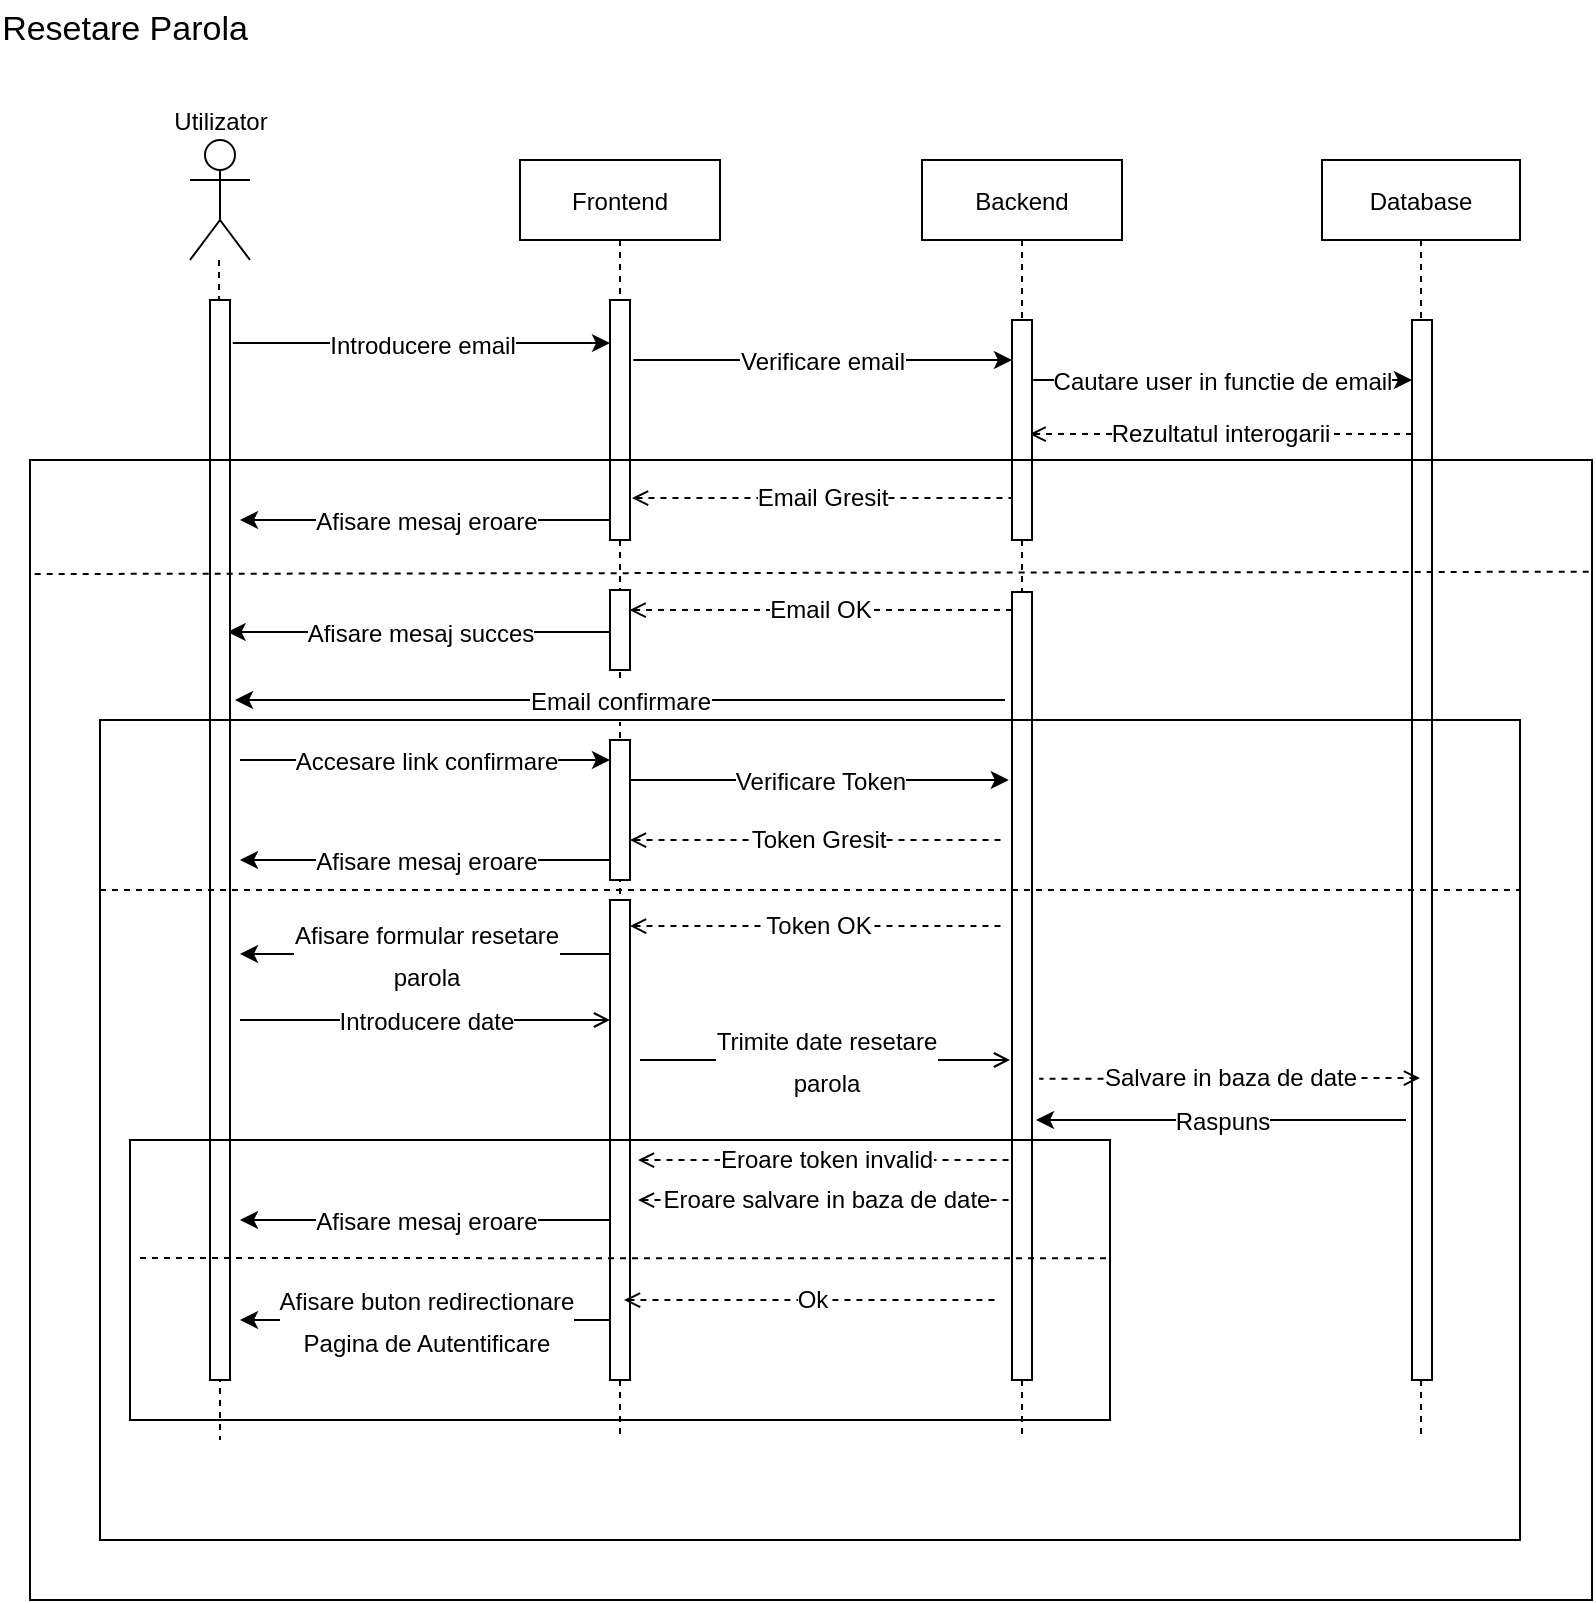 <mxfile version="20.8.3" type="device"><diagram id="kgpKYQtTHZ0yAKxKKP6v" name="Page-1"><mxGraphModel dx="1500" dy="830" grid="1" gridSize="10" guides="1" tooltips="1" connect="1" arrows="1" fold="1" page="1" pageScale="1" pageWidth="850" pageHeight="1100" math="0" shadow="0"><root><mxCell id="0"/><mxCell id="1" parent="0"/><mxCell id="3nuBFxr9cyL0pnOWT2aG-1" value="Frontend" style="shape=umlLifeline;perimeter=lifelinePerimeter;container=1;collapsible=0;recursiveResize=0;rounded=0;shadow=0;strokeWidth=1;" parent="1" vertex="1"><mxGeometry x="280" y="80" width="100" height="640" as="geometry"/></mxCell><mxCell id="3nuBFxr9cyL0pnOWT2aG-2" value="" style="points=[];perimeter=orthogonalPerimeter;rounded=0;shadow=0;strokeWidth=1;" parent="3nuBFxr9cyL0pnOWT2aG-1" vertex="1"><mxGeometry x="45" y="70" width="10" height="120" as="geometry"/></mxCell><mxCell id="Pljv256Py7G8XOiGxoVD-26" value="" style="points=[];perimeter=orthogonalPerimeter;rounded=0;shadow=0;strokeWidth=1;" parent="3nuBFxr9cyL0pnOWT2aG-1" vertex="1"><mxGeometry x="45" y="215" width="10" height="40" as="geometry"/></mxCell><mxCell id="Pljv256Py7G8XOiGxoVD-27" value="&lt;span style=&quot;font-size: 12px;&quot;&gt;Verificare Token&lt;/span&gt;" style="endArrow=classic;html=1;rounded=0;fontSize=17;exitX=1.06;exitY=0.146;exitDx=0;exitDy=0;exitPerimeter=0;" parent="3nuBFxr9cyL0pnOWT2aG-1" edge="1"><mxGeometry width="50" height="50" relative="1" as="geometry"><mxPoint x="55.0" y="310" as="sourcePoint"/><mxPoint x="244.4" y="310" as="targetPoint"/></mxGeometry></mxCell><mxCell id="Pljv256Py7G8XOiGxoVD-17" value="Email OK" style="endArrow=none;dashed=1;html=1;rounded=0;fontSize=12;entryX=0.1;entryY=0.321;entryDx=0;entryDy=0;entryPerimeter=0;startArrow=open;startFill=0;exitX=0.98;exitY=0.323;exitDx=0;exitDy=0;exitPerimeter=0;" parent="3nuBFxr9cyL0pnOWT2aG-1" edge="1"><mxGeometry width="50" height="50" relative="1" as="geometry"><mxPoint x="54.8" y="225.01" as="sourcePoint"/><mxPoint x="246" y="225" as="targetPoint"/></mxGeometry></mxCell><mxCell id="Pljv256Py7G8XOiGxoVD-19" value="&lt;span style=&quot;font-size: 12px;&quot;&gt;Afisare mesaj succes&lt;/span&gt;" style="endArrow=classic;html=1;rounded=0;fontSize=17;entryX=1.06;entryY=0.382;entryDx=0;entryDy=0;entryPerimeter=0;exitX=0.18;exitY=0.382;exitDx=0;exitDy=0;exitPerimeter=0;" parent="3nuBFxr9cyL0pnOWT2aG-1" edge="1"><mxGeometry width="50" height="50" relative="1" as="geometry"><mxPoint x="45.0" y="236.0" as="sourcePoint"/><mxPoint x="-146.2" y="236.0" as="targetPoint"/></mxGeometry></mxCell><mxCell id="Pljv256Py7G8XOiGxoVD-31" value="" style="points=[];perimeter=orthogonalPerimeter;rounded=0;shadow=0;strokeWidth=1;" parent="3nuBFxr9cyL0pnOWT2aG-1" vertex="1"><mxGeometry x="45" y="290" width="10" height="70" as="geometry"/></mxCell><mxCell id="Pljv256Py7G8XOiGxoVD-38" value="&lt;font style=&quot;font-size: 12px;&quot;&gt;Afisare mesaj eroare&lt;/font&gt;" style="endArrow=classic;html=1;rounded=0;fontSize=17;" parent="3nuBFxr9cyL0pnOWT2aG-1" edge="1"><mxGeometry width="50" height="50" relative="1" as="geometry"><mxPoint x="45" y="350" as="sourcePoint"/><mxPoint x="-140" y="350" as="targetPoint"/></mxGeometry></mxCell><mxCell id="Pljv256Py7G8XOiGxoVD-39" value="" style="points=[];perimeter=orthogonalPerimeter;rounded=0;shadow=0;strokeWidth=1;" parent="3nuBFxr9cyL0pnOWT2aG-1" vertex="1"><mxGeometry x="45" y="370" width="10" height="240" as="geometry"/></mxCell><mxCell id="Pljv256Py7G8XOiGxoVD-40" value="Token OK" style="endArrow=none;dashed=1;html=1;rounded=0;fontSize=12;startArrow=open;startFill=0;exitX=0.5;exitY=0.556;exitDx=0;exitDy=0;exitPerimeter=0;" parent="3nuBFxr9cyL0pnOWT2aG-1" edge="1"><mxGeometry x="0.005" width="50" height="50" relative="1" as="geometry"><mxPoint x="55" y="383.04" as="sourcePoint"/><mxPoint x="242" y="383" as="targetPoint"/><mxPoint as="offset"/></mxGeometry></mxCell><mxCell id="Pljv256Py7G8XOiGxoVD-41" value="&lt;font style=&quot;font-size: 12px;&quot;&gt;Afisare formular resetare&lt;br&gt;parola&lt;br&gt;&lt;/font&gt;" style="endArrow=classic;html=1;rounded=0;fontSize=17;" parent="3nuBFxr9cyL0pnOWT2aG-1" edge="1"><mxGeometry width="50" height="50" relative="1" as="geometry"><mxPoint x="45" y="397" as="sourcePoint"/><mxPoint x="-140" y="397" as="targetPoint"/></mxGeometry></mxCell><mxCell id="Pljv256Py7G8XOiGxoVD-42" value="&lt;font style=&quot;font-size: 12px;&quot;&gt;Introducere date&lt;br&gt;&lt;/font&gt;" style="endArrow=none;html=1;rounded=0;fontSize=17;startArrow=open;startFill=0;endFill=0;" parent="3nuBFxr9cyL0pnOWT2aG-1" edge="1"><mxGeometry width="50" height="50" relative="1" as="geometry"><mxPoint x="45" y="430" as="sourcePoint"/><mxPoint x="-140" y="430" as="targetPoint"/></mxGeometry></mxCell><mxCell id="Pljv256Py7G8XOiGxoVD-48" value="&lt;font style=&quot;font-size: 12px;&quot;&gt;Afisare mesaj eroare&lt;/font&gt;" style="endArrow=classic;html=1;rounded=0;fontSize=17;" parent="3nuBFxr9cyL0pnOWT2aG-1" edge="1"><mxGeometry width="50" height="50" relative="1" as="geometry"><mxPoint x="45" y="530" as="sourcePoint"/><mxPoint x="-140" y="530" as="targetPoint"/></mxGeometry></mxCell><mxCell id="Pljv256Py7G8XOiGxoVD-49" value="&lt;font style=&quot;font-size: 12px;&quot;&gt;Afisare buton redirectionare&lt;br&gt;Pagina de Autentificare&lt;br&gt;&lt;/font&gt;" style="endArrow=classic;html=1;rounded=0;fontSize=17;" parent="3nuBFxr9cyL0pnOWT2aG-1" edge="1"><mxGeometry width="50" height="50" relative="1" as="geometry"><mxPoint x="45" y="580" as="sourcePoint"/><mxPoint x="-140" y="580" as="targetPoint"/></mxGeometry></mxCell><mxCell id="Pljv256Py7G8XOiGxoVD-29" value="&lt;font style=&quot;font-size: 12px;&quot;&gt;Afisare mesaj eroare&lt;/font&gt;" style="endArrow=classic;html=1;rounded=0;fontSize=17;" parent="3nuBFxr9cyL0pnOWT2aG-1" edge="1"><mxGeometry width="50" height="50" relative="1" as="geometry"><mxPoint x="45" y="180" as="sourcePoint"/><mxPoint x="-140" y="180" as="targetPoint"/></mxGeometry></mxCell><mxCell id="Pljv256Py7G8XOiGxoVD-37" value="Token Gresit" style="endArrow=none;dashed=1;html=1;rounded=0;fontSize=12;startArrow=open;startFill=0;exitX=0.5;exitY=0.556;exitDx=0;exitDy=0;exitPerimeter=0;" parent="3nuBFxr9cyL0pnOWT2aG-1" edge="1"><mxGeometry x="0.005" width="50" height="50" relative="1" as="geometry"><mxPoint x="55" y="340.04" as="sourcePoint"/><mxPoint x="242" y="340" as="targetPoint"/><mxPoint as="offset"/></mxGeometry></mxCell><mxCell id="3nuBFxr9cyL0pnOWT2aG-5" value="Database" style="shape=umlLifeline;perimeter=lifelinePerimeter;container=1;collapsible=0;recursiveResize=0;rounded=0;shadow=0;strokeWidth=1;" parent="1" vertex="1"><mxGeometry x="681" y="80" width="99" height="640" as="geometry"/></mxCell><mxCell id="Pljv256Py7G8XOiGxoVD-16" value="&lt;span style=&quot;font-size: 12px;&quot;&gt;Cautare user in functie de email&lt;/span&gt;" style="endArrow=classic;html=1;rounded=0;fontSize=17;exitX=1.06;exitY=0.146;exitDx=0;exitDy=0;exitPerimeter=0;" parent="3nuBFxr9cyL0pnOWT2aG-5" edge="1"><mxGeometry width="50" height="50" relative="1" as="geometry"><mxPoint x="-144.4" y="110" as="sourcePoint"/><mxPoint x="45" y="110" as="targetPoint"/></mxGeometry></mxCell><mxCell id="Pljv256Py7G8XOiGxoVD-30" value="" style="points=[];perimeter=orthogonalPerimeter;rounded=0;shadow=0;strokeWidth=1;" parent="3nuBFxr9cyL0pnOWT2aG-5" vertex="1"><mxGeometry x="45" y="80" width="10" height="530" as="geometry"/></mxCell><mxCell id="m_gFjtIsL9e4bjR7kdY--5" value="Rezultatul interogarii" style="endArrow=none;dashed=1;html=1;rounded=0;fontSize=12;entryX=0.1;entryY=0.321;entryDx=0;entryDy=0;entryPerimeter=0;startArrow=open;startFill=0;exitX=0.98;exitY=0.323;exitDx=0;exitDy=0;exitPerimeter=0;" edge="1" parent="3nuBFxr9cyL0pnOWT2aG-5"><mxGeometry width="50" height="50" relative="1" as="geometry"><mxPoint x="-146.2" y="137.01" as="sourcePoint"/><mxPoint x="45" y="137" as="targetPoint"/></mxGeometry></mxCell><mxCell id="Pljv256Py7G8XOiGxoVD-8" value="" style="endArrow=none;dashed=1;html=1;rounded=0;" parent="1" edge="1"><mxGeometry width="50" height="50" relative="1" as="geometry"><mxPoint x="129.5" y="130" as="sourcePoint"/><mxPoint x="130" y="720" as="targetPoint"/></mxGeometry></mxCell><mxCell id="Pljv256Py7G8XOiGxoVD-2" value="" style="points=[];perimeter=orthogonalPerimeter;rounded=0;shadow=0;strokeWidth=1;" parent="1" vertex="1"><mxGeometry x="125" y="150" width="10" height="540" as="geometry"/></mxCell><mxCell id="Pljv256Py7G8XOiGxoVD-3" value="Utilizator" style="shape=umlActor;verticalLabelPosition=top;verticalAlign=bottom;html=1;outlineConnect=0;labelPosition=center;align=center;" parent="1" vertex="1"><mxGeometry x="115" y="70" width="30" height="60" as="geometry"/></mxCell><mxCell id="Pljv256Py7G8XOiGxoVD-11" value="Resetare Parola" style="text;html=1;strokeColor=none;fillColor=none;align=center;verticalAlign=middle;whiteSpace=wrap;rounded=0;fontSize=17;" parent="1" vertex="1"><mxGeometry x="20" width="125" height="30" as="geometry"/></mxCell><mxCell id="Pljv256Py7G8XOiGxoVD-12" value="&lt;font style=&quot;font-size: 12px;&quot;&gt;Introducere email&lt;/font&gt;" style="endArrow=classic;html=1;rounded=0;fontSize=17;exitX=1.14;exitY=0.064;exitDx=0;exitDy=0;exitPerimeter=0;" parent="1" edge="1"><mxGeometry width="50" height="50" relative="1" as="geometry"><mxPoint x="136.4" y="171.56" as="sourcePoint"/><mxPoint x="325" y="171.56" as="targetPoint"/></mxGeometry></mxCell><mxCell id="Pljv256Py7G8XOiGxoVD-24" value="&lt;span style=&quot;font-size: 12px;&quot;&gt;Email confirmare&lt;/span&gt;" style="endArrow=classic;html=1;rounded=0;fontSize=17;" parent="1" edge="1"><mxGeometry x="-0.001" width="50" height="50" relative="1" as="geometry"><mxPoint x="522.5" y="350" as="sourcePoint"/><mxPoint x="137.5" y="350" as="targetPoint"/><mxPoint as="offset"/></mxGeometry></mxCell><mxCell id="Pljv256Py7G8XOiGxoVD-28" value="Email Gresit" style="endArrow=none;dashed=1;html=1;rounded=0;fontSize=12;entryX=0.1;entryY=0.321;entryDx=0;entryDy=0;entryPerimeter=0;startArrow=open;startFill=0;exitX=0.98;exitY=0.323;exitDx=0;exitDy=0;exitPerimeter=0;" parent="1" edge="1"><mxGeometry width="50" height="50" relative="1" as="geometry"><mxPoint x="336.0" y="249.01" as="sourcePoint"/><mxPoint x="527.2" y="249" as="targetPoint"/></mxGeometry></mxCell><mxCell id="Pljv256Py7G8XOiGxoVD-43" value="&lt;font style=&quot;font-size: 12px;&quot;&gt;Trimite date resetare&lt;br&gt;parola&lt;br&gt;&lt;/font&gt;" style="endArrow=none;html=1;rounded=0;fontSize=17;startArrow=open;startFill=0;endFill=0;" parent="1" edge="1"><mxGeometry width="50" height="50" relative="1" as="geometry"><mxPoint x="525" y="530" as="sourcePoint"/><mxPoint x="340" y="530" as="targetPoint"/></mxGeometry></mxCell><mxCell id="Pljv256Py7G8XOiGxoVD-47" value="Ok" style="endArrow=none;dashed=1;html=1;rounded=0;fontSize=12;startArrow=open;startFill=0;exitX=0.5;exitY=0.556;exitDx=0;exitDy=0;exitPerimeter=0;" parent="1" edge="1"><mxGeometry x="0.005" width="50" height="50" relative="1" as="geometry"><mxPoint x="332" y="650.04" as="sourcePoint"/><mxPoint x="519" y="650" as="targetPoint"/><mxPoint as="offset"/></mxGeometry></mxCell><mxCell id="m_gFjtIsL9e4bjR7kdY--1" value="Backend" style="shape=umlLifeline;perimeter=lifelinePerimeter;container=1;collapsible=0;recursiveResize=0;rounded=0;shadow=0;strokeWidth=1;" vertex="1" parent="1"><mxGeometry x="481" y="80" width="100" height="640" as="geometry"/></mxCell><mxCell id="m_gFjtIsL9e4bjR7kdY--2" value="" style="points=[];perimeter=orthogonalPerimeter;rounded=0;shadow=0;strokeWidth=1;" vertex="1" parent="m_gFjtIsL9e4bjR7kdY--1"><mxGeometry x="45" y="80" width="10" height="110" as="geometry"/></mxCell><mxCell id="m_gFjtIsL9e4bjR7kdY--3" value="&lt;span style=&quot;font-size: 12px;&quot;&gt;Verificare email&lt;/span&gt;" style="endArrow=classic;html=1;rounded=0;fontSize=17;exitX=1.06;exitY=0.146;exitDx=0;exitDy=0;exitPerimeter=0;" edge="1" parent="m_gFjtIsL9e4bjR7kdY--1"><mxGeometry width="50" height="50" relative="1" as="geometry"><mxPoint x="-144.4" y="100" as="sourcePoint"/><mxPoint x="45" y="100" as="targetPoint"/></mxGeometry></mxCell><mxCell id="m_gFjtIsL9e4bjR7kdY--4" value="" style="points=[];perimeter=orthogonalPerimeter;rounded=0;shadow=0;strokeWidth=1;" vertex="1" parent="m_gFjtIsL9e4bjR7kdY--1"><mxGeometry x="45" y="216" width="10" height="394" as="geometry"/></mxCell><mxCell id="m_gFjtIsL9e4bjR7kdY--8" value="Eroare salvare in baza de date" style="endArrow=none;dashed=1;html=1;rounded=0;fontSize=12;startArrow=open;startFill=0;exitX=0.5;exitY=0.556;exitDx=0;exitDy=0;exitPerimeter=0;" edge="1" parent="m_gFjtIsL9e4bjR7kdY--1"><mxGeometry x="0.005" width="50" height="50" relative="1" as="geometry"><mxPoint x="-142" y="520.04" as="sourcePoint"/><mxPoint x="45" y="520" as="targetPoint"/><mxPoint as="offset"/></mxGeometry></mxCell><mxCell id="Pljv256Py7G8XOiGxoVD-46" value="Eroare token invalid" style="endArrow=none;dashed=1;html=1;rounded=0;fontSize=12;startArrow=open;startFill=0;exitX=0.5;exitY=0.556;exitDx=0;exitDy=0;exitPerimeter=0;" parent="m_gFjtIsL9e4bjR7kdY--1" edge="1"><mxGeometry x="0.005" width="50" height="50" relative="1" as="geometry"><mxPoint x="-142" y="500.04" as="sourcePoint"/><mxPoint x="45" y="500" as="targetPoint"/><mxPoint as="offset"/></mxGeometry></mxCell><mxCell id="Pljv256Py7G8XOiGxoVD-25" value="&lt;font style=&quot;font-size: 12px;&quot;&gt;Accesare link confirmare&lt;/font&gt;" style="endArrow=classic;html=1;rounded=0;fontSize=17;exitX=1.06;exitY=0.146;exitDx=0;exitDy=0;exitPerimeter=0;" parent="1" edge="1"><mxGeometry width="50" height="50" relative="1" as="geometry"><mxPoint x="140.0" y="380" as="sourcePoint"/><mxPoint x="325" y="380" as="targetPoint"/></mxGeometry></mxCell><mxCell id="Pljv256Py7G8XOiGxoVD-51" value="" style="endArrow=none;dashed=1;html=1;rounded=0;fontSize=12;exitX=0;exitY=0.25;exitDx=0;exitDy=0;" parent="1" edge="1"><mxGeometry width="50" height="50" relative="1" as="geometry"><mxPoint x="70" y="445" as="sourcePoint"/><mxPoint x="780" y="445" as="targetPoint"/></mxGeometry></mxCell><mxCell id="m_gFjtIsL9e4bjR7kdY--7" value="Salvare in baza de date" style="endArrow=none;dashed=1;html=1;rounded=0;fontSize=12;startArrow=open;startFill=0;entryX=1.36;entryY=0.589;entryDx=0;entryDy=0;entryPerimeter=0;" edge="1" parent="1"><mxGeometry x="0.005" width="50" height="50" relative="1" as="geometry"><mxPoint x="730" y="539" as="sourcePoint"/><mxPoint x="539.6" y="539.38" as="targetPoint"/><mxPoint as="offset"/></mxGeometry></mxCell><mxCell id="Pljv256Py7G8XOiGxoVD-50" value="" style="rounded=0;whiteSpace=wrap;html=1;fontSize=12;fillColor=none;" parent="1" vertex="1"><mxGeometry x="70" y="360" width="710" height="410" as="geometry"/></mxCell><mxCell id="Pljv256Py7G8XOiGxoVD-52" value="" style="rounded=0;whiteSpace=wrap;html=1;fontSize=12;fillColor=none;" parent="1" vertex="1"><mxGeometry x="85" y="570" width="490" height="140" as="geometry"/></mxCell><mxCell id="Pljv256Py7G8XOiGxoVD-53" value="" style="endArrow=none;dashed=1;html=1;rounded=0;fontSize=12;entryX=1.001;entryY=0.387;entryDx=0;entryDy=0;entryPerimeter=0;" parent="1" edge="1"><mxGeometry width="50" height="50" relative="1" as="geometry"><mxPoint x="90" y="629" as="sourcePoint"/><mxPoint x="575.49" y="629.18" as="targetPoint"/></mxGeometry></mxCell><mxCell id="Pljv256Py7G8XOiGxoVD-32" value="" style="rounded=0;whiteSpace=wrap;html=1;fontSize=12;fillColor=none;" parent="1" vertex="1"><mxGeometry x="35" y="230" width="781" height="570" as="geometry"/></mxCell><mxCell id="Pljv256Py7G8XOiGxoVD-34" value="" style="endArrow=none;dashed=1;html=1;rounded=0;fontSize=12;entryX=0.999;entryY=0.098;entryDx=0;entryDy=0;entryPerimeter=0;exitX=0.003;exitY=0.1;exitDx=0;exitDy=0;exitPerimeter=0;" parent="1" source="Pljv256Py7G8XOiGxoVD-32" target="Pljv256Py7G8XOiGxoVD-32" edge="1"><mxGeometry width="50" height="50" relative="1" as="geometry"><mxPoint x="688.96" y="384.25" as="sourcePoint"/><mxPoint x="1208.96" y="384.95" as="targetPoint"/></mxGeometry></mxCell><mxCell id="m_gFjtIsL9e4bjR7kdY--9" value="&lt;font style=&quot;font-size: 12px;&quot;&gt;Raspuns&lt;/font&gt;" style="endArrow=classic;html=1;rounded=0;fontSize=17;" edge="1" parent="1"><mxGeometry width="50" height="50" relative="1" as="geometry"><mxPoint x="723.0" y="560" as="sourcePoint"/><mxPoint x="538" y="560" as="targetPoint"/></mxGeometry></mxCell></root></mxGraphModel></diagram></mxfile>